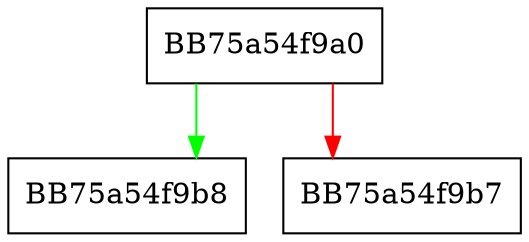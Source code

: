 digraph StartComposite {
  node [shape="box"];
  graph [splines=ortho];
  BB75a54f9a0 -> BB75a54f9b8 [color="green"];
  BB75a54f9a0 -> BB75a54f9b7 [color="red"];
}